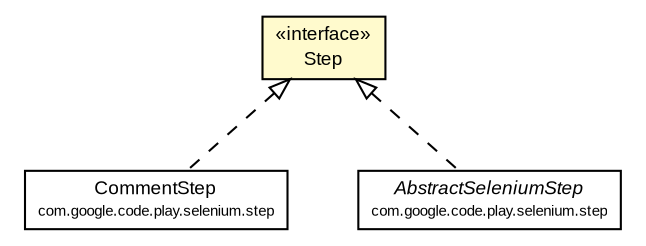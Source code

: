#!/usr/local/bin/dot
#
# Class diagram 
# Generated by UMLGraph version R5_6-24-gf6e263 (http://www.umlgraph.org/)
#

digraph G {
	edge [fontname="arial",fontsize=10,labelfontname="arial",labelfontsize=10];
	node [fontname="arial",fontsize=10,shape=plaintext];
	nodesep=0.25;
	ranksep=0.5;
	// com.google.code.play.selenium.Step
	c1358 [label=<<table title="com.google.code.play.selenium.Step" border="0" cellborder="1" cellspacing="0" cellpadding="2" port="p" bgcolor="lemonChiffon" href="./Step.html">
		<tr><td><table border="0" cellspacing="0" cellpadding="1">
<tr><td align="center" balign="center"> &#171;interface&#187; </td></tr>
<tr><td align="center" balign="center"> Step </td></tr>
		</table></td></tr>
		</table>>, URL="./Step.html", fontname="arial", fontcolor="black", fontsize=9.0];
	// com.google.code.play.selenium.step.CommentStep
	c1387 [label=<<table title="com.google.code.play.selenium.step.CommentStep" border="0" cellborder="1" cellspacing="0" cellpadding="2" port="p" href="./step/CommentStep.html">
		<tr><td><table border="0" cellspacing="0" cellpadding="1">
<tr><td align="center" balign="center"> CommentStep </td></tr>
<tr><td align="center" balign="center"><font point-size="7.0"> com.google.code.play.selenium.step </font></td></tr>
		</table></td></tr>
		</table>>, URL="./step/CommentStep.html", fontname="arial", fontcolor="black", fontsize=9.0];
	// com.google.code.play.selenium.step.AbstractSeleniumStep
	c1396 [label=<<table title="com.google.code.play.selenium.step.AbstractSeleniumStep" border="0" cellborder="1" cellspacing="0" cellpadding="2" port="p" href="./step/AbstractSeleniumStep.html">
		<tr><td><table border="0" cellspacing="0" cellpadding="1">
<tr><td align="center" balign="center"><font face="arial italic"> AbstractSeleniumStep </font></td></tr>
<tr><td align="center" balign="center"><font point-size="7.0"> com.google.code.play.selenium.step </font></td></tr>
		</table></td></tr>
		</table>>, URL="./step/AbstractSeleniumStep.html", fontname="arial", fontcolor="black", fontsize=9.0];
	//com.google.code.play.selenium.step.CommentStep implements com.google.code.play.selenium.Step
	c1358:p -> c1387:p [dir=back,arrowtail=empty,style=dashed];
	//com.google.code.play.selenium.step.AbstractSeleniumStep implements com.google.code.play.selenium.Step
	c1358:p -> c1396:p [dir=back,arrowtail=empty,style=dashed];
}

